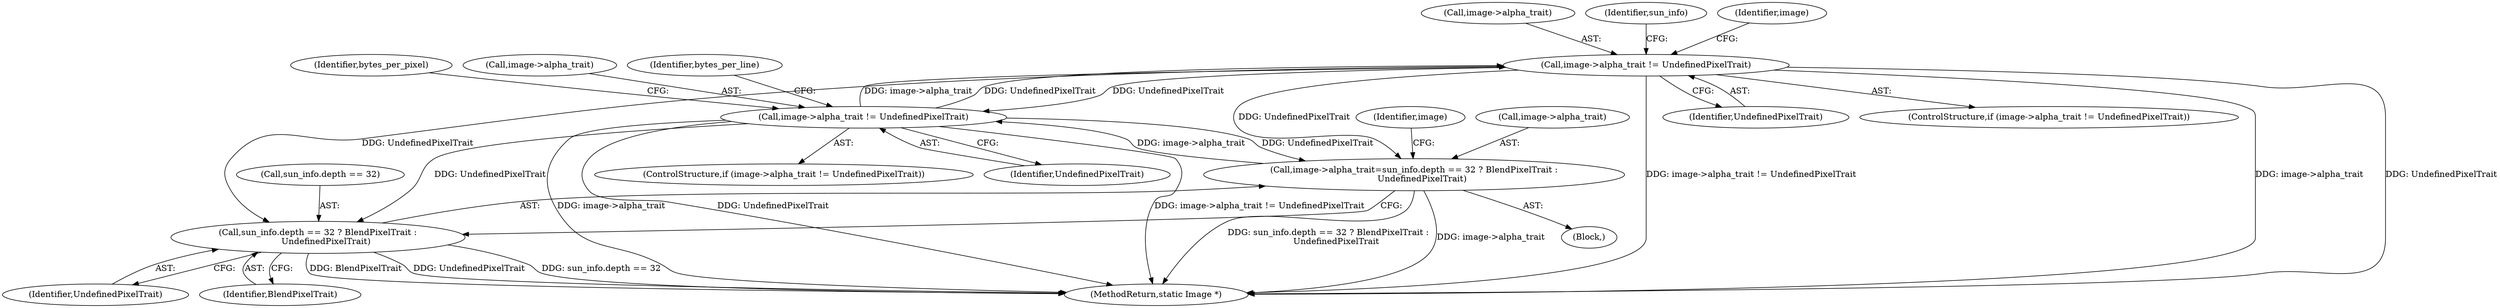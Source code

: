 digraph "0_ImageMagick_1aa0c6dab6dcef4d9bc3571866ae1c1ddbec7d8f@pointer" {
"1001411" [label="(Call,image->alpha_trait != UndefinedPixelTrait)"];
"1001306" [label="(Call,image->alpha_trait != UndefinedPixelTrait)"];
"1000677" [label="(Call,image->alpha_trait=sun_info.depth == 32 ? BlendPixelTrait :\n      UndefinedPixelTrait)"];
"1001411" [label="(Call,image->alpha_trait != UndefinedPixelTrait)"];
"1000681" [label="(Call,sun_info.depth == 32 ? BlendPixelTrait :\n      UndefinedPixelTrait)"];
"1000687" [label="(Identifier,BlendPixelTrait)"];
"1001412" [label="(Call,image->alpha_trait)"];
"1001689" [label="(MethodReturn,static Image *)"];
"1001307" [label="(Call,image->alpha_trait)"];
"1001305" [label="(ControlStructure,if (image->alpha_trait != UndefinedPixelTrait))"];
"1000209" [label="(Block,)"];
"1000682" [label="(Call,sun_info.depth == 32)"];
"1001415" [label="(Identifier,UndefinedPixelTrait)"];
"1001426" [label="(Identifier,sun_info)"];
"1000691" [label="(Identifier,image)"];
"1001315" [label="(Identifier,bytes_per_line)"];
"1001410" [label="(ControlStructure,if (image->alpha_trait != UndefinedPixelTrait))"];
"1000681" [label="(Call,sun_info.depth == 32 ? BlendPixelTrait :\n      UndefinedPixelTrait)"];
"1000688" [label="(Identifier,UndefinedPixelTrait)"];
"1000677" [label="(Call,image->alpha_trait=sun_info.depth == 32 ? BlendPixelTrait :\n      UndefinedPixelTrait)"];
"1001310" [label="(Identifier,UndefinedPixelTrait)"];
"1000678" [label="(Call,image->alpha_trait)"];
"1001306" [label="(Call,image->alpha_trait != UndefinedPixelTrait)"];
"1001411" [label="(Call,image->alpha_trait != UndefinedPixelTrait)"];
"1001312" [label="(Identifier,bytes_per_pixel)"];
"1001417" [label="(Identifier,image)"];
"1001411" -> "1001410"  [label="AST: "];
"1001411" -> "1001415"  [label="CFG: "];
"1001412" -> "1001411"  [label="AST: "];
"1001415" -> "1001411"  [label="AST: "];
"1001417" -> "1001411"  [label="CFG: "];
"1001426" -> "1001411"  [label="CFG: "];
"1001411" -> "1001689"  [label="DDG: UndefinedPixelTrait"];
"1001411" -> "1001689"  [label="DDG: image->alpha_trait != UndefinedPixelTrait"];
"1001411" -> "1001689"  [label="DDG: image->alpha_trait"];
"1001411" -> "1000677"  [label="DDG: UndefinedPixelTrait"];
"1001411" -> "1000681"  [label="DDG: UndefinedPixelTrait"];
"1001411" -> "1001306"  [label="DDG: UndefinedPixelTrait"];
"1001306" -> "1001411"  [label="DDG: image->alpha_trait"];
"1001306" -> "1001411"  [label="DDG: UndefinedPixelTrait"];
"1001306" -> "1001305"  [label="AST: "];
"1001306" -> "1001310"  [label="CFG: "];
"1001307" -> "1001306"  [label="AST: "];
"1001310" -> "1001306"  [label="AST: "];
"1001312" -> "1001306"  [label="CFG: "];
"1001315" -> "1001306"  [label="CFG: "];
"1001306" -> "1001689"  [label="DDG: image->alpha_trait"];
"1001306" -> "1001689"  [label="DDG: UndefinedPixelTrait"];
"1001306" -> "1001689"  [label="DDG: image->alpha_trait != UndefinedPixelTrait"];
"1001306" -> "1000677"  [label="DDG: UndefinedPixelTrait"];
"1001306" -> "1000681"  [label="DDG: UndefinedPixelTrait"];
"1000677" -> "1001306"  [label="DDG: image->alpha_trait"];
"1000677" -> "1000209"  [label="AST: "];
"1000677" -> "1000681"  [label="CFG: "];
"1000678" -> "1000677"  [label="AST: "];
"1000681" -> "1000677"  [label="AST: "];
"1000691" -> "1000677"  [label="CFG: "];
"1000677" -> "1001689"  [label="DDG: sun_info.depth == 32 ? BlendPixelTrait :\n      UndefinedPixelTrait"];
"1000677" -> "1001689"  [label="DDG: image->alpha_trait"];
"1000681" -> "1000687"  [label="CFG: "];
"1000681" -> "1000688"  [label="CFG: "];
"1000682" -> "1000681"  [label="AST: "];
"1000687" -> "1000681"  [label="AST: "];
"1000688" -> "1000681"  [label="AST: "];
"1000681" -> "1001689"  [label="DDG: sun_info.depth == 32"];
"1000681" -> "1001689"  [label="DDG: BlendPixelTrait"];
"1000681" -> "1001689"  [label="DDG: UndefinedPixelTrait"];
}
